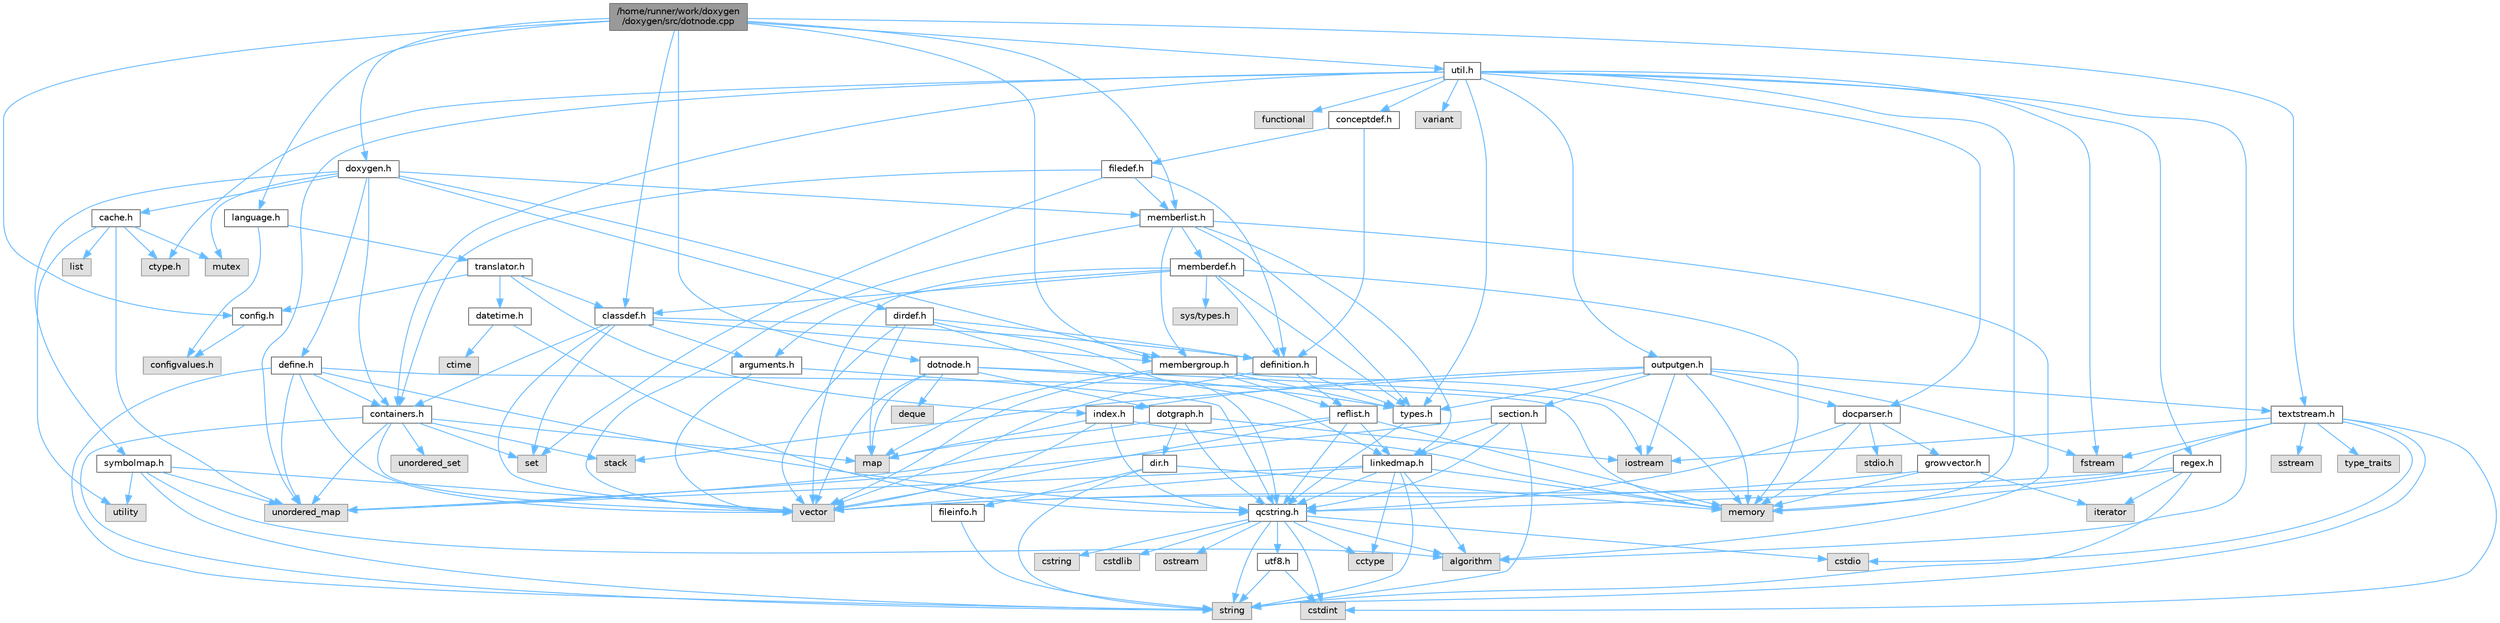 digraph "/home/runner/work/doxygen/doxygen/src/dotnode.cpp"
{
 // INTERACTIVE_SVG=YES
 // LATEX_PDF_SIZE
  bgcolor="transparent";
  edge [fontname=Helvetica,fontsize=10,labelfontname=Helvetica,labelfontsize=10];
  node [fontname=Helvetica,fontsize=10,shape=box,height=0.2,width=0.4];
  Node1 [id="Node000001",label="/home/runner/work/doxygen\l/doxygen/src/dotnode.cpp",height=0.2,width=0.4,color="gray40", fillcolor="grey60", style="filled", fontcolor="black",tooltip=" "];
  Node1 -> Node2 [id="edge1_Node000001_Node000002",color="steelblue1",style="solid",tooltip=" "];
  Node2 [id="Node000002",label="dotnode.h",height=0.2,width=0.4,color="grey40", fillcolor="white", style="filled",URL="$d8/d3b/dotnode_8h.html",tooltip=" "];
  Node2 -> Node3 [id="edge2_Node000002_Node000003",color="steelblue1",style="solid",tooltip=" "];
  Node3 [id="Node000003",label="vector",height=0.2,width=0.4,color="grey60", fillcolor="#E0E0E0", style="filled",tooltip=" "];
  Node2 -> Node4 [id="edge3_Node000002_Node000004",color="steelblue1",style="solid",tooltip=" "];
  Node4 [id="Node000004",label="map",height=0.2,width=0.4,color="grey60", fillcolor="#E0E0E0", style="filled",tooltip=" "];
  Node2 -> Node5 [id="edge4_Node000002_Node000005",color="steelblue1",style="solid",tooltip=" "];
  Node5 [id="Node000005",label="deque",height=0.2,width=0.4,color="grey60", fillcolor="#E0E0E0", style="filled",tooltip=" "];
  Node2 -> Node6 [id="edge5_Node000002_Node000006",color="steelblue1",style="solid",tooltip=" "];
  Node6 [id="Node000006",label="iostream",height=0.2,width=0.4,color="grey60", fillcolor="#E0E0E0", style="filled",tooltip=" "];
  Node2 -> Node7 [id="edge6_Node000002_Node000007",color="steelblue1",style="solid",tooltip=" "];
  Node7 [id="Node000007",label="types.h",height=0.2,width=0.4,color="grey40", fillcolor="white", style="filled",URL="$d9/d49/types_8h.html",tooltip="This file contains a number of basic enums and types."];
  Node7 -> Node8 [id="edge7_Node000007_Node000008",color="steelblue1",style="solid",tooltip=" "];
  Node8 [id="Node000008",label="qcstring.h",height=0.2,width=0.4,color="grey40", fillcolor="white", style="filled",URL="$d7/d5c/qcstring_8h.html",tooltip=" "];
  Node8 -> Node9 [id="edge8_Node000008_Node000009",color="steelblue1",style="solid",tooltip=" "];
  Node9 [id="Node000009",label="string",height=0.2,width=0.4,color="grey60", fillcolor="#E0E0E0", style="filled",tooltip=" "];
  Node8 -> Node10 [id="edge9_Node000008_Node000010",color="steelblue1",style="solid",tooltip=" "];
  Node10 [id="Node000010",label="algorithm",height=0.2,width=0.4,color="grey60", fillcolor="#E0E0E0", style="filled",tooltip=" "];
  Node8 -> Node11 [id="edge10_Node000008_Node000011",color="steelblue1",style="solid",tooltip=" "];
  Node11 [id="Node000011",label="cctype",height=0.2,width=0.4,color="grey60", fillcolor="#E0E0E0", style="filled",tooltip=" "];
  Node8 -> Node12 [id="edge11_Node000008_Node000012",color="steelblue1",style="solid",tooltip=" "];
  Node12 [id="Node000012",label="cstring",height=0.2,width=0.4,color="grey60", fillcolor="#E0E0E0", style="filled",tooltip=" "];
  Node8 -> Node13 [id="edge12_Node000008_Node000013",color="steelblue1",style="solid",tooltip=" "];
  Node13 [id="Node000013",label="cstdio",height=0.2,width=0.4,color="grey60", fillcolor="#E0E0E0", style="filled",tooltip=" "];
  Node8 -> Node14 [id="edge13_Node000008_Node000014",color="steelblue1",style="solid",tooltip=" "];
  Node14 [id="Node000014",label="cstdlib",height=0.2,width=0.4,color="grey60", fillcolor="#E0E0E0", style="filled",tooltip=" "];
  Node8 -> Node15 [id="edge14_Node000008_Node000015",color="steelblue1",style="solid",tooltip=" "];
  Node15 [id="Node000015",label="cstdint",height=0.2,width=0.4,color="grey60", fillcolor="#E0E0E0", style="filled",tooltip=" "];
  Node8 -> Node16 [id="edge15_Node000008_Node000016",color="steelblue1",style="solid",tooltip=" "];
  Node16 [id="Node000016",label="ostream",height=0.2,width=0.4,color="grey60", fillcolor="#E0E0E0", style="filled",tooltip=" "];
  Node8 -> Node17 [id="edge16_Node000008_Node000017",color="steelblue1",style="solid",tooltip=" "];
  Node17 [id="Node000017",label="utf8.h",height=0.2,width=0.4,color="grey40", fillcolor="white", style="filled",URL="$db/d7c/utf8_8h.html",tooltip="Various UTF8 related helper functions."];
  Node17 -> Node15 [id="edge17_Node000017_Node000015",color="steelblue1",style="solid",tooltip=" "];
  Node17 -> Node9 [id="edge18_Node000017_Node000009",color="steelblue1",style="solid",tooltip=" "];
  Node2 -> Node18 [id="edge19_Node000002_Node000018",color="steelblue1",style="solid",tooltip=" "];
  Node18 [id="Node000018",label="dotgraph.h",height=0.2,width=0.4,color="grey40", fillcolor="white", style="filled",URL="$d0/daa/dotgraph_8h.html",tooltip=" "];
  Node18 -> Node6 [id="edge20_Node000018_Node000006",color="steelblue1",style="solid",tooltip=" "];
  Node18 -> Node4 [id="edge21_Node000018_Node000004",color="steelblue1",style="solid",tooltip=" "];
  Node18 -> Node8 [id="edge22_Node000018_Node000008",color="steelblue1",style="solid",tooltip=" "];
  Node18 -> Node19 [id="edge23_Node000018_Node000019",color="steelblue1",style="solid",tooltip=" "];
  Node19 [id="Node000019",label="dir.h",height=0.2,width=0.4,color="grey40", fillcolor="white", style="filled",URL="$df/d9c/dir_8h.html",tooltip=" "];
  Node19 -> Node9 [id="edge24_Node000019_Node000009",color="steelblue1",style="solid",tooltip=" "];
  Node19 -> Node20 [id="edge25_Node000019_Node000020",color="steelblue1",style="solid",tooltip=" "];
  Node20 [id="Node000020",label="memory",height=0.2,width=0.4,color="grey60", fillcolor="#E0E0E0", style="filled",tooltip=" "];
  Node19 -> Node21 [id="edge26_Node000019_Node000021",color="steelblue1",style="solid",tooltip=" "];
  Node21 [id="Node000021",label="fileinfo.h",height=0.2,width=0.4,color="grey40", fillcolor="white", style="filled",URL="$df/d45/fileinfo_8h.html",tooltip=" "];
  Node21 -> Node9 [id="edge27_Node000021_Node000009",color="steelblue1",style="solid",tooltip=" "];
  Node1 -> Node22 [id="edge28_Node000001_Node000022",color="steelblue1",style="solid",tooltip=" "];
  Node22 [id="Node000022",label="classdef.h",height=0.2,width=0.4,color="grey40", fillcolor="white", style="filled",URL="$d1/da6/classdef_8h.html",tooltip=" "];
  Node22 -> Node3 [id="edge29_Node000022_Node000003",color="steelblue1",style="solid",tooltip=" "];
  Node22 -> Node23 [id="edge30_Node000022_Node000023",color="steelblue1",style="solid",tooltip=" "];
  Node23 [id="Node000023",label="set",height=0.2,width=0.4,color="grey60", fillcolor="#E0E0E0", style="filled",tooltip=" "];
  Node22 -> Node24 [id="edge31_Node000022_Node000024",color="steelblue1",style="solid",tooltip=" "];
  Node24 [id="Node000024",label="containers.h",height=0.2,width=0.4,color="grey40", fillcolor="white", style="filled",URL="$d5/d75/containers_8h.html",tooltip=" "];
  Node24 -> Node3 [id="edge32_Node000024_Node000003",color="steelblue1",style="solid",tooltip=" "];
  Node24 -> Node9 [id="edge33_Node000024_Node000009",color="steelblue1",style="solid",tooltip=" "];
  Node24 -> Node23 [id="edge34_Node000024_Node000023",color="steelblue1",style="solid",tooltip=" "];
  Node24 -> Node4 [id="edge35_Node000024_Node000004",color="steelblue1",style="solid",tooltip=" "];
  Node24 -> Node25 [id="edge36_Node000024_Node000025",color="steelblue1",style="solid",tooltip=" "];
  Node25 [id="Node000025",label="unordered_set",height=0.2,width=0.4,color="grey60", fillcolor="#E0E0E0", style="filled",tooltip=" "];
  Node24 -> Node26 [id="edge37_Node000024_Node000026",color="steelblue1",style="solid",tooltip=" "];
  Node26 [id="Node000026",label="unordered_map",height=0.2,width=0.4,color="grey60", fillcolor="#E0E0E0", style="filled",tooltip=" "];
  Node24 -> Node27 [id="edge38_Node000024_Node000027",color="steelblue1",style="solid",tooltip=" "];
  Node27 [id="Node000027",label="stack",height=0.2,width=0.4,color="grey60", fillcolor="#E0E0E0", style="filled",tooltip=" "];
  Node22 -> Node28 [id="edge39_Node000022_Node000028",color="steelblue1",style="solid",tooltip=" "];
  Node28 [id="Node000028",label="definition.h",height=0.2,width=0.4,color="grey40", fillcolor="white", style="filled",URL="$df/da1/definition_8h.html",tooltip=" "];
  Node28 -> Node3 [id="edge40_Node000028_Node000003",color="steelblue1",style="solid",tooltip=" "];
  Node28 -> Node7 [id="edge41_Node000028_Node000007",color="steelblue1",style="solid",tooltip=" "];
  Node28 -> Node29 [id="edge42_Node000028_Node000029",color="steelblue1",style="solid",tooltip=" "];
  Node29 [id="Node000029",label="reflist.h",height=0.2,width=0.4,color="grey40", fillcolor="white", style="filled",URL="$d1/d02/reflist_8h.html",tooltip=" "];
  Node29 -> Node3 [id="edge43_Node000029_Node000003",color="steelblue1",style="solid",tooltip=" "];
  Node29 -> Node26 [id="edge44_Node000029_Node000026",color="steelblue1",style="solid",tooltip=" "];
  Node29 -> Node20 [id="edge45_Node000029_Node000020",color="steelblue1",style="solid",tooltip=" "];
  Node29 -> Node8 [id="edge46_Node000029_Node000008",color="steelblue1",style="solid",tooltip=" "];
  Node29 -> Node30 [id="edge47_Node000029_Node000030",color="steelblue1",style="solid",tooltip=" "];
  Node30 [id="Node000030",label="linkedmap.h",height=0.2,width=0.4,color="grey40", fillcolor="white", style="filled",URL="$da/de1/linkedmap_8h.html",tooltip=" "];
  Node30 -> Node26 [id="edge48_Node000030_Node000026",color="steelblue1",style="solid",tooltip=" "];
  Node30 -> Node3 [id="edge49_Node000030_Node000003",color="steelblue1",style="solid",tooltip=" "];
  Node30 -> Node20 [id="edge50_Node000030_Node000020",color="steelblue1",style="solid",tooltip=" "];
  Node30 -> Node9 [id="edge51_Node000030_Node000009",color="steelblue1",style="solid",tooltip=" "];
  Node30 -> Node10 [id="edge52_Node000030_Node000010",color="steelblue1",style="solid",tooltip=" "];
  Node30 -> Node11 [id="edge53_Node000030_Node000011",color="steelblue1",style="solid",tooltip=" "];
  Node30 -> Node8 [id="edge54_Node000030_Node000008",color="steelblue1",style="solid",tooltip=" "];
  Node22 -> Node31 [id="edge55_Node000022_Node000031",color="steelblue1",style="solid",tooltip=" "];
  Node31 [id="Node000031",label="arguments.h",height=0.2,width=0.4,color="grey40", fillcolor="white", style="filled",URL="$df/d9b/arguments_8h.html",tooltip=" "];
  Node31 -> Node3 [id="edge56_Node000031_Node000003",color="steelblue1",style="solid",tooltip=" "];
  Node31 -> Node8 [id="edge57_Node000031_Node000008",color="steelblue1",style="solid",tooltip=" "];
  Node22 -> Node32 [id="edge58_Node000022_Node000032",color="steelblue1",style="solid",tooltip=" "];
  Node32 [id="Node000032",label="membergroup.h",height=0.2,width=0.4,color="grey40", fillcolor="white", style="filled",URL="$d9/d11/membergroup_8h.html",tooltip=" "];
  Node32 -> Node3 [id="edge59_Node000032_Node000003",color="steelblue1",style="solid",tooltip=" "];
  Node32 -> Node4 [id="edge60_Node000032_Node000004",color="steelblue1",style="solid",tooltip=" "];
  Node32 -> Node20 [id="edge61_Node000032_Node000020",color="steelblue1",style="solid",tooltip=" "];
  Node32 -> Node7 [id="edge62_Node000032_Node000007",color="steelblue1",style="solid",tooltip=" "];
  Node32 -> Node29 [id="edge63_Node000032_Node000029",color="steelblue1",style="solid",tooltip=" "];
  Node1 -> Node33 [id="edge64_Node000001_Node000033",color="steelblue1",style="solid",tooltip=" "];
  Node33 [id="Node000033",label="config.h",height=0.2,width=0.4,color="grey40", fillcolor="white", style="filled",URL="$db/d16/config_8h.html",tooltip=" "];
  Node33 -> Node34 [id="edge65_Node000033_Node000034",color="steelblue1",style="solid",tooltip=" "];
  Node34 [id="Node000034",label="configvalues.h",height=0.2,width=0.4,color="grey60", fillcolor="#E0E0E0", style="filled",tooltip=" "];
  Node1 -> Node35 [id="edge66_Node000001_Node000035",color="steelblue1",style="solid",tooltip=" "];
  Node35 [id="Node000035",label="memberlist.h",height=0.2,width=0.4,color="grey40", fillcolor="white", style="filled",URL="$dd/d78/memberlist_8h.html",tooltip=" "];
  Node35 -> Node3 [id="edge67_Node000035_Node000003",color="steelblue1",style="solid",tooltip=" "];
  Node35 -> Node10 [id="edge68_Node000035_Node000010",color="steelblue1",style="solid",tooltip=" "];
  Node35 -> Node36 [id="edge69_Node000035_Node000036",color="steelblue1",style="solid",tooltip=" "];
  Node36 [id="Node000036",label="memberdef.h",height=0.2,width=0.4,color="grey40", fillcolor="white", style="filled",URL="$d4/d46/memberdef_8h.html",tooltip=" "];
  Node36 -> Node3 [id="edge70_Node000036_Node000003",color="steelblue1",style="solid",tooltip=" "];
  Node36 -> Node20 [id="edge71_Node000036_Node000020",color="steelblue1",style="solid",tooltip=" "];
  Node36 -> Node37 [id="edge72_Node000036_Node000037",color="steelblue1",style="solid",tooltip=" "];
  Node37 [id="Node000037",label="sys/types.h",height=0.2,width=0.4,color="grey60", fillcolor="#E0E0E0", style="filled",tooltip=" "];
  Node36 -> Node7 [id="edge73_Node000036_Node000007",color="steelblue1",style="solid",tooltip=" "];
  Node36 -> Node28 [id="edge74_Node000036_Node000028",color="steelblue1",style="solid",tooltip=" "];
  Node36 -> Node31 [id="edge75_Node000036_Node000031",color="steelblue1",style="solid",tooltip=" "];
  Node36 -> Node22 [id="edge76_Node000036_Node000022",color="steelblue1",style="solid",tooltip=" "];
  Node35 -> Node30 [id="edge77_Node000035_Node000030",color="steelblue1",style="solid",tooltip=" "];
  Node35 -> Node7 [id="edge78_Node000035_Node000007",color="steelblue1",style="solid",tooltip=" "];
  Node35 -> Node32 [id="edge79_Node000035_Node000032",color="steelblue1",style="solid",tooltip=" "];
  Node1 -> Node32 [id="edge80_Node000001_Node000032",color="steelblue1",style="solid",tooltip=" "];
  Node1 -> Node38 [id="edge81_Node000001_Node000038",color="steelblue1",style="solid",tooltip=" "];
  Node38 [id="Node000038",label="language.h",height=0.2,width=0.4,color="grey40", fillcolor="white", style="filled",URL="$d8/dce/language_8h.html",tooltip=" "];
  Node38 -> Node39 [id="edge82_Node000038_Node000039",color="steelblue1",style="solid",tooltip=" "];
  Node39 [id="Node000039",label="translator.h",height=0.2,width=0.4,color="grey40", fillcolor="white", style="filled",URL="$d9/df1/translator_8h.html",tooltip=" "];
  Node39 -> Node22 [id="edge83_Node000039_Node000022",color="steelblue1",style="solid",tooltip=" "];
  Node39 -> Node33 [id="edge84_Node000039_Node000033",color="steelblue1",style="solid",tooltip=" "];
  Node39 -> Node40 [id="edge85_Node000039_Node000040",color="steelblue1",style="solid",tooltip=" "];
  Node40 [id="Node000040",label="datetime.h",height=0.2,width=0.4,color="grey40", fillcolor="white", style="filled",URL="$de/d1b/datetime_8h.html",tooltip=" "];
  Node40 -> Node41 [id="edge86_Node000040_Node000041",color="steelblue1",style="solid",tooltip=" "];
  Node41 [id="Node000041",label="ctime",height=0.2,width=0.4,color="grey60", fillcolor="#E0E0E0", style="filled",tooltip=" "];
  Node40 -> Node8 [id="edge87_Node000040_Node000008",color="steelblue1",style="solid",tooltip=" "];
  Node39 -> Node42 [id="edge88_Node000039_Node000042",color="steelblue1",style="solid",tooltip=" "];
  Node42 [id="Node000042",label="index.h",height=0.2,width=0.4,color="grey40", fillcolor="white", style="filled",URL="$d1/db5/index_8h.html",tooltip=" "];
  Node42 -> Node20 [id="edge89_Node000042_Node000020",color="steelblue1",style="solid",tooltip=" "];
  Node42 -> Node3 [id="edge90_Node000042_Node000003",color="steelblue1",style="solid",tooltip=" "];
  Node42 -> Node4 [id="edge91_Node000042_Node000004",color="steelblue1",style="solid",tooltip=" "];
  Node42 -> Node8 [id="edge92_Node000042_Node000008",color="steelblue1",style="solid",tooltip=" "];
  Node38 -> Node34 [id="edge93_Node000038_Node000034",color="steelblue1",style="solid",tooltip=" "];
  Node1 -> Node43 [id="edge94_Node000001_Node000043",color="steelblue1",style="solid",tooltip=" "];
  Node43 [id="Node000043",label="doxygen.h",height=0.2,width=0.4,color="grey40", fillcolor="white", style="filled",URL="$d1/da1/doxygen_8h.html",tooltip=" "];
  Node43 -> Node44 [id="edge95_Node000043_Node000044",color="steelblue1",style="solid",tooltip=" "];
  Node44 [id="Node000044",label="mutex",height=0.2,width=0.4,color="grey60", fillcolor="#E0E0E0", style="filled",tooltip=" "];
  Node43 -> Node24 [id="edge96_Node000043_Node000024",color="steelblue1",style="solid",tooltip=" "];
  Node43 -> Node32 [id="edge97_Node000043_Node000032",color="steelblue1",style="solid",tooltip=" "];
  Node43 -> Node45 [id="edge98_Node000043_Node000045",color="steelblue1",style="solid",tooltip=" "];
  Node45 [id="Node000045",label="dirdef.h",height=0.2,width=0.4,color="grey40", fillcolor="white", style="filled",URL="$d6/d15/dirdef_8h.html",tooltip=" "];
  Node45 -> Node3 [id="edge99_Node000045_Node000003",color="steelblue1",style="solid",tooltip=" "];
  Node45 -> Node4 [id="edge100_Node000045_Node000004",color="steelblue1",style="solid",tooltip=" "];
  Node45 -> Node8 [id="edge101_Node000045_Node000008",color="steelblue1",style="solid",tooltip=" "];
  Node45 -> Node30 [id="edge102_Node000045_Node000030",color="steelblue1",style="solid",tooltip=" "];
  Node45 -> Node28 [id="edge103_Node000045_Node000028",color="steelblue1",style="solid",tooltip=" "];
  Node43 -> Node35 [id="edge104_Node000043_Node000035",color="steelblue1",style="solid",tooltip=" "];
  Node43 -> Node46 [id="edge105_Node000043_Node000046",color="steelblue1",style="solid",tooltip=" "];
  Node46 [id="Node000046",label="define.h",height=0.2,width=0.4,color="grey40", fillcolor="white", style="filled",URL="$df/d67/define_8h.html",tooltip=" "];
  Node46 -> Node3 [id="edge106_Node000046_Node000003",color="steelblue1",style="solid",tooltip=" "];
  Node46 -> Node20 [id="edge107_Node000046_Node000020",color="steelblue1",style="solid",tooltip=" "];
  Node46 -> Node9 [id="edge108_Node000046_Node000009",color="steelblue1",style="solid",tooltip=" "];
  Node46 -> Node26 [id="edge109_Node000046_Node000026",color="steelblue1",style="solid",tooltip=" "];
  Node46 -> Node8 [id="edge110_Node000046_Node000008",color="steelblue1",style="solid",tooltip=" "];
  Node46 -> Node24 [id="edge111_Node000046_Node000024",color="steelblue1",style="solid",tooltip=" "];
  Node43 -> Node47 [id="edge112_Node000043_Node000047",color="steelblue1",style="solid",tooltip=" "];
  Node47 [id="Node000047",label="cache.h",height=0.2,width=0.4,color="grey40", fillcolor="white", style="filled",URL="$d3/d26/cache_8h.html",tooltip=" "];
  Node47 -> Node48 [id="edge113_Node000047_Node000048",color="steelblue1",style="solid",tooltip=" "];
  Node48 [id="Node000048",label="list",height=0.2,width=0.4,color="grey60", fillcolor="#E0E0E0", style="filled",tooltip=" "];
  Node47 -> Node26 [id="edge114_Node000047_Node000026",color="steelblue1",style="solid",tooltip=" "];
  Node47 -> Node44 [id="edge115_Node000047_Node000044",color="steelblue1",style="solid",tooltip=" "];
  Node47 -> Node49 [id="edge116_Node000047_Node000049",color="steelblue1",style="solid",tooltip=" "];
  Node49 [id="Node000049",label="utility",height=0.2,width=0.4,color="grey60", fillcolor="#E0E0E0", style="filled",tooltip=" "];
  Node47 -> Node50 [id="edge117_Node000047_Node000050",color="steelblue1",style="solid",tooltip=" "];
  Node50 [id="Node000050",label="ctype.h",height=0.2,width=0.4,color="grey60", fillcolor="#E0E0E0", style="filled",tooltip=" "];
  Node43 -> Node51 [id="edge118_Node000043_Node000051",color="steelblue1",style="solid",tooltip=" "];
  Node51 [id="Node000051",label="symbolmap.h",height=0.2,width=0.4,color="grey40", fillcolor="white", style="filled",URL="$d7/ddd/symbolmap_8h.html",tooltip=" "];
  Node51 -> Node10 [id="edge119_Node000051_Node000010",color="steelblue1",style="solid",tooltip=" "];
  Node51 -> Node26 [id="edge120_Node000051_Node000026",color="steelblue1",style="solid",tooltip=" "];
  Node51 -> Node3 [id="edge121_Node000051_Node000003",color="steelblue1",style="solid",tooltip=" "];
  Node51 -> Node9 [id="edge122_Node000051_Node000009",color="steelblue1",style="solid",tooltip=" "];
  Node51 -> Node49 [id="edge123_Node000051_Node000049",color="steelblue1",style="solid",tooltip=" "];
  Node1 -> Node52 [id="edge124_Node000001_Node000052",color="steelblue1",style="solid",tooltip=" "];
  Node52 [id="Node000052",label="util.h",height=0.2,width=0.4,color="grey40", fillcolor="white", style="filled",URL="$d8/d3c/util_8h.html",tooltip="A bunch of utility functions."];
  Node52 -> Node20 [id="edge125_Node000052_Node000020",color="steelblue1",style="solid",tooltip=" "];
  Node52 -> Node26 [id="edge126_Node000052_Node000026",color="steelblue1",style="solid",tooltip=" "];
  Node52 -> Node10 [id="edge127_Node000052_Node000010",color="steelblue1",style="solid",tooltip=" "];
  Node52 -> Node53 [id="edge128_Node000052_Node000053",color="steelblue1",style="solid",tooltip=" "];
  Node53 [id="Node000053",label="functional",height=0.2,width=0.4,color="grey60", fillcolor="#E0E0E0", style="filled",tooltip=" "];
  Node52 -> Node54 [id="edge129_Node000052_Node000054",color="steelblue1",style="solid",tooltip=" "];
  Node54 [id="Node000054",label="fstream",height=0.2,width=0.4,color="grey60", fillcolor="#E0E0E0", style="filled",tooltip=" "];
  Node52 -> Node55 [id="edge130_Node000052_Node000055",color="steelblue1",style="solid",tooltip=" "];
  Node55 [id="Node000055",label="variant",height=0.2,width=0.4,color="grey60", fillcolor="#E0E0E0", style="filled",tooltip=" "];
  Node52 -> Node50 [id="edge131_Node000052_Node000050",color="steelblue1",style="solid",tooltip=" "];
  Node52 -> Node7 [id="edge132_Node000052_Node000007",color="steelblue1",style="solid",tooltip=" "];
  Node52 -> Node56 [id="edge133_Node000052_Node000056",color="steelblue1",style="solid",tooltip=" "];
  Node56 [id="Node000056",label="docparser.h",height=0.2,width=0.4,color="grey40", fillcolor="white", style="filled",URL="$de/d9c/docparser_8h.html",tooltip=" "];
  Node56 -> Node57 [id="edge134_Node000056_Node000057",color="steelblue1",style="solid",tooltip=" "];
  Node57 [id="Node000057",label="stdio.h",height=0.2,width=0.4,color="grey60", fillcolor="#E0E0E0", style="filled",tooltip=" "];
  Node56 -> Node20 [id="edge135_Node000056_Node000020",color="steelblue1",style="solid",tooltip=" "];
  Node56 -> Node8 [id="edge136_Node000056_Node000008",color="steelblue1",style="solid",tooltip=" "];
  Node56 -> Node58 [id="edge137_Node000056_Node000058",color="steelblue1",style="solid",tooltip=" "];
  Node58 [id="Node000058",label="growvector.h",height=0.2,width=0.4,color="grey40", fillcolor="white", style="filled",URL="$d7/d50/growvector_8h.html",tooltip=" "];
  Node58 -> Node3 [id="edge138_Node000058_Node000003",color="steelblue1",style="solid",tooltip=" "];
  Node58 -> Node20 [id="edge139_Node000058_Node000020",color="steelblue1",style="solid",tooltip=" "];
  Node58 -> Node59 [id="edge140_Node000058_Node000059",color="steelblue1",style="solid",tooltip=" "];
  Node59 [id="Node000059",label="iterator",height=0.2,width=0.4,color="grey60", fillcolor="#E0E0E0", style="filled",tooltip=" "];
  Node52 -> Node24 [id="edge141_Node000052_Node000024",color="steelblue1",style="solid",tooltip=" "];
  Node52 -> Node60 [id="edge142_Node000052_Node000060",color="steelblue1",style="solid",tooltip=" "];
  Node60 [id="Node000060",label="outputgen.h",height=0.2,width=0.4,color="grey40", fillcolor="white", style="filled",URL="$df/d06/outputgen_8h.html",tooltip=" "];
  Node60 -> Node20 [id="edge143_Node000060_Node000020",color="steelblue1",style="solid",tooltip=" "];
  Node60 -> Node27 [id="edge144_Node000060_Node000027",color="steelblue1",style="solid",tooltip=" "];
  Node60 -> Node6 [id="edge145_Node000060_Node000006",color="steelblue1",style="solid",tooltip=" "];
  Node60 -> Node54 [id="edge146_Node000060_Node000054",color="steelblue1",style="solid",tooltip=" "];
  Node60 -> Node7 [id="edge147_Node000060_Node000007",color="steelblue1",style="solid",tooltip=" "];
  Node60 -> Node42 [id="edge148_Node000060_Node000042",color="steelblue1",style="solid",tooltip=" "];
  Node60 -> Node61 [id="edge149_Node000060_Node000061",color="steelblue1",style="solid",tooltip=" "];
  Node61 [id="Node000061",label="section.h",height=0.2,width=0.4,color="grey40", fillcolor="white", style="filled",URL="$d1/d2a/section_8h.html",tooltip=" "];
  Node61 -> Node9 [id="edge150_Node000061_Node000009",color="steelblue1",style="solid",tooltip=" "];
  Node61 -> Node26 [id="edge151_Node000061_Node000026",color="steelblue1",style="solid",tooltip=" "];
  Node61 -> Node8 [id="edge152_Node000061_Node000008",color="steelblue1",style="solid",tooltip=" "];
  Node61 -> Node30 [id="edge153_Node000061_Node000030",color="steelblue1",style="solid",tooltip=" "];
  Node60 -> Node62 [id="edge154_Node000060_Node000062",color="steelblue1",style="solid",tooltip=" "];
  Node62 [id="Node000062",label="textstream.h",height=0.2,width=0.4,color="grey40", fillcolor="white", style="filled",URL="$d4/d7d/textstream_8h.html",tooltip=" "];
  Node62 -> Node9 [id="edge155_Node000062_Node000009",color="steelblue1",style="solid",tooltip=" "];
  Node62 -> Node6 [id="edge156_Node000062_Node000006",color="steelblue1",style="solid",tooltip=" "];
  Node62 -> Node63 [id="edge157_Node000062_Node000063",color="steelblue1",style="solid",tooltip=" "];
  Node63 [id="Node000063",label="sstream",height=0.2,width=0.4,color="grey60", fillcolor="#E0E0E0", style="filled",tooltip=" "];
  Node62 -> Node15 [id="edge158_Node000062_Node000015",color="steelblue1",style="solid",tooltip=" "];
  Node62 -> Node13 [id="edge159_Node000062_Node000013",color="steelblue1",style="solid",tooltip=" "];
  Node62 -> Node54 [id="edge160_Node000062_Node000054",color="steelblue1",style="solid",tooltip=" "];
  Node62 -> Node64 [id="edge161_Node000062_Node000064",color="steelblue1",style="solid",tooltip=" "];
  Node64 [id="Node000064",label="type_traits",height=0.2,width=0.4,color="grey60", fillcolor="#E0E0E0", style="filled",tooltip=" "];
  Node62 -> Node8 [id="edge162_Node000062_Node000008",color="steelblue1",style="solid",tooltip=" "];
  Node60 -> Node56 [id="edge163_Node000060_Node000056",color="steelblue1",style="solid",tooltip=" "];
  Node52 -> Node65 [id="edge164_Node000052_Node000065",color="steelblue1",style="solid",tooltip=" "];
  Node65 [id="Node000065",label="regex.h",height=0.2,width=0.4,color="grey40", fillcolor="white", style="filled",URL="$d1/d21/regex_8h.html",tooltip=" "];
  Node65 -> Node20 [id="edge165_Node000065_Node000020",color="steelblue1",style="solid",tooltip=" "];
  Node65 -> Node9 [id="edge166_Node000065_Node000009",color="steelblue1",style="solid",tooltip=" "];
  Node65 -> Node3 [id="edge167_Node000065_Node000003",color="steelblue1",style="solid",tooltip=" "];
  Node65 -> Node59 [id="edge168_Node000065_Node000059",color="steelblue1",style="solid",tooltip=" "];
  Node52 -> Node66 [id="edge169_Node000052_Node000066",color="steelblue1",style="solid",tooltip=" "];
  Node66 [id="Node000066",label="conceptdef.h",height=0.2,width=0.4,color="grey40", fillcolor="white", style="filled",URL="$da/df1/conceptdef_8h.html",tooltip=" "];
  Node66 -> Node28 [id="edge170_Node000066_Node000028",color="steelblue1",style="solid",tooltip=" "];
  Node66 -> Node67 [id="edge171_Node000066_Node000067",color="steelblue1",style="solid",tooltip=" "];
  Node67 [id="Node000067",label="filedef.h",height=0.2,width=0.4,color="grey40", fillcolor="white", style="filled",URL="$d4/d3a/filedef_8h.html",tooltip=" "];
  Node67 -> Node23 [id="edge172_Node000067_Node000023",color="steelblue1",style="solid",tooltip=" "];
  Node67 -> Node28 [id="edge173_Node000067_Node000028",color="steelblue1",style="solid",tooltip=" "];
  Node67 -> Node35 [id="edge174_Node000067_Node000035",color="steelblue1",style="solid",tooltip=" "];
  Node67 -> Node24 [id="edge175_Node000067_Node000024",color="steelblue1",style="solid",tooltip=" "];
  Node1 -> Node62 [id="edge176_Node000001_Node000062",color="steelblue1",style="solid",tooltip=" "];
}
